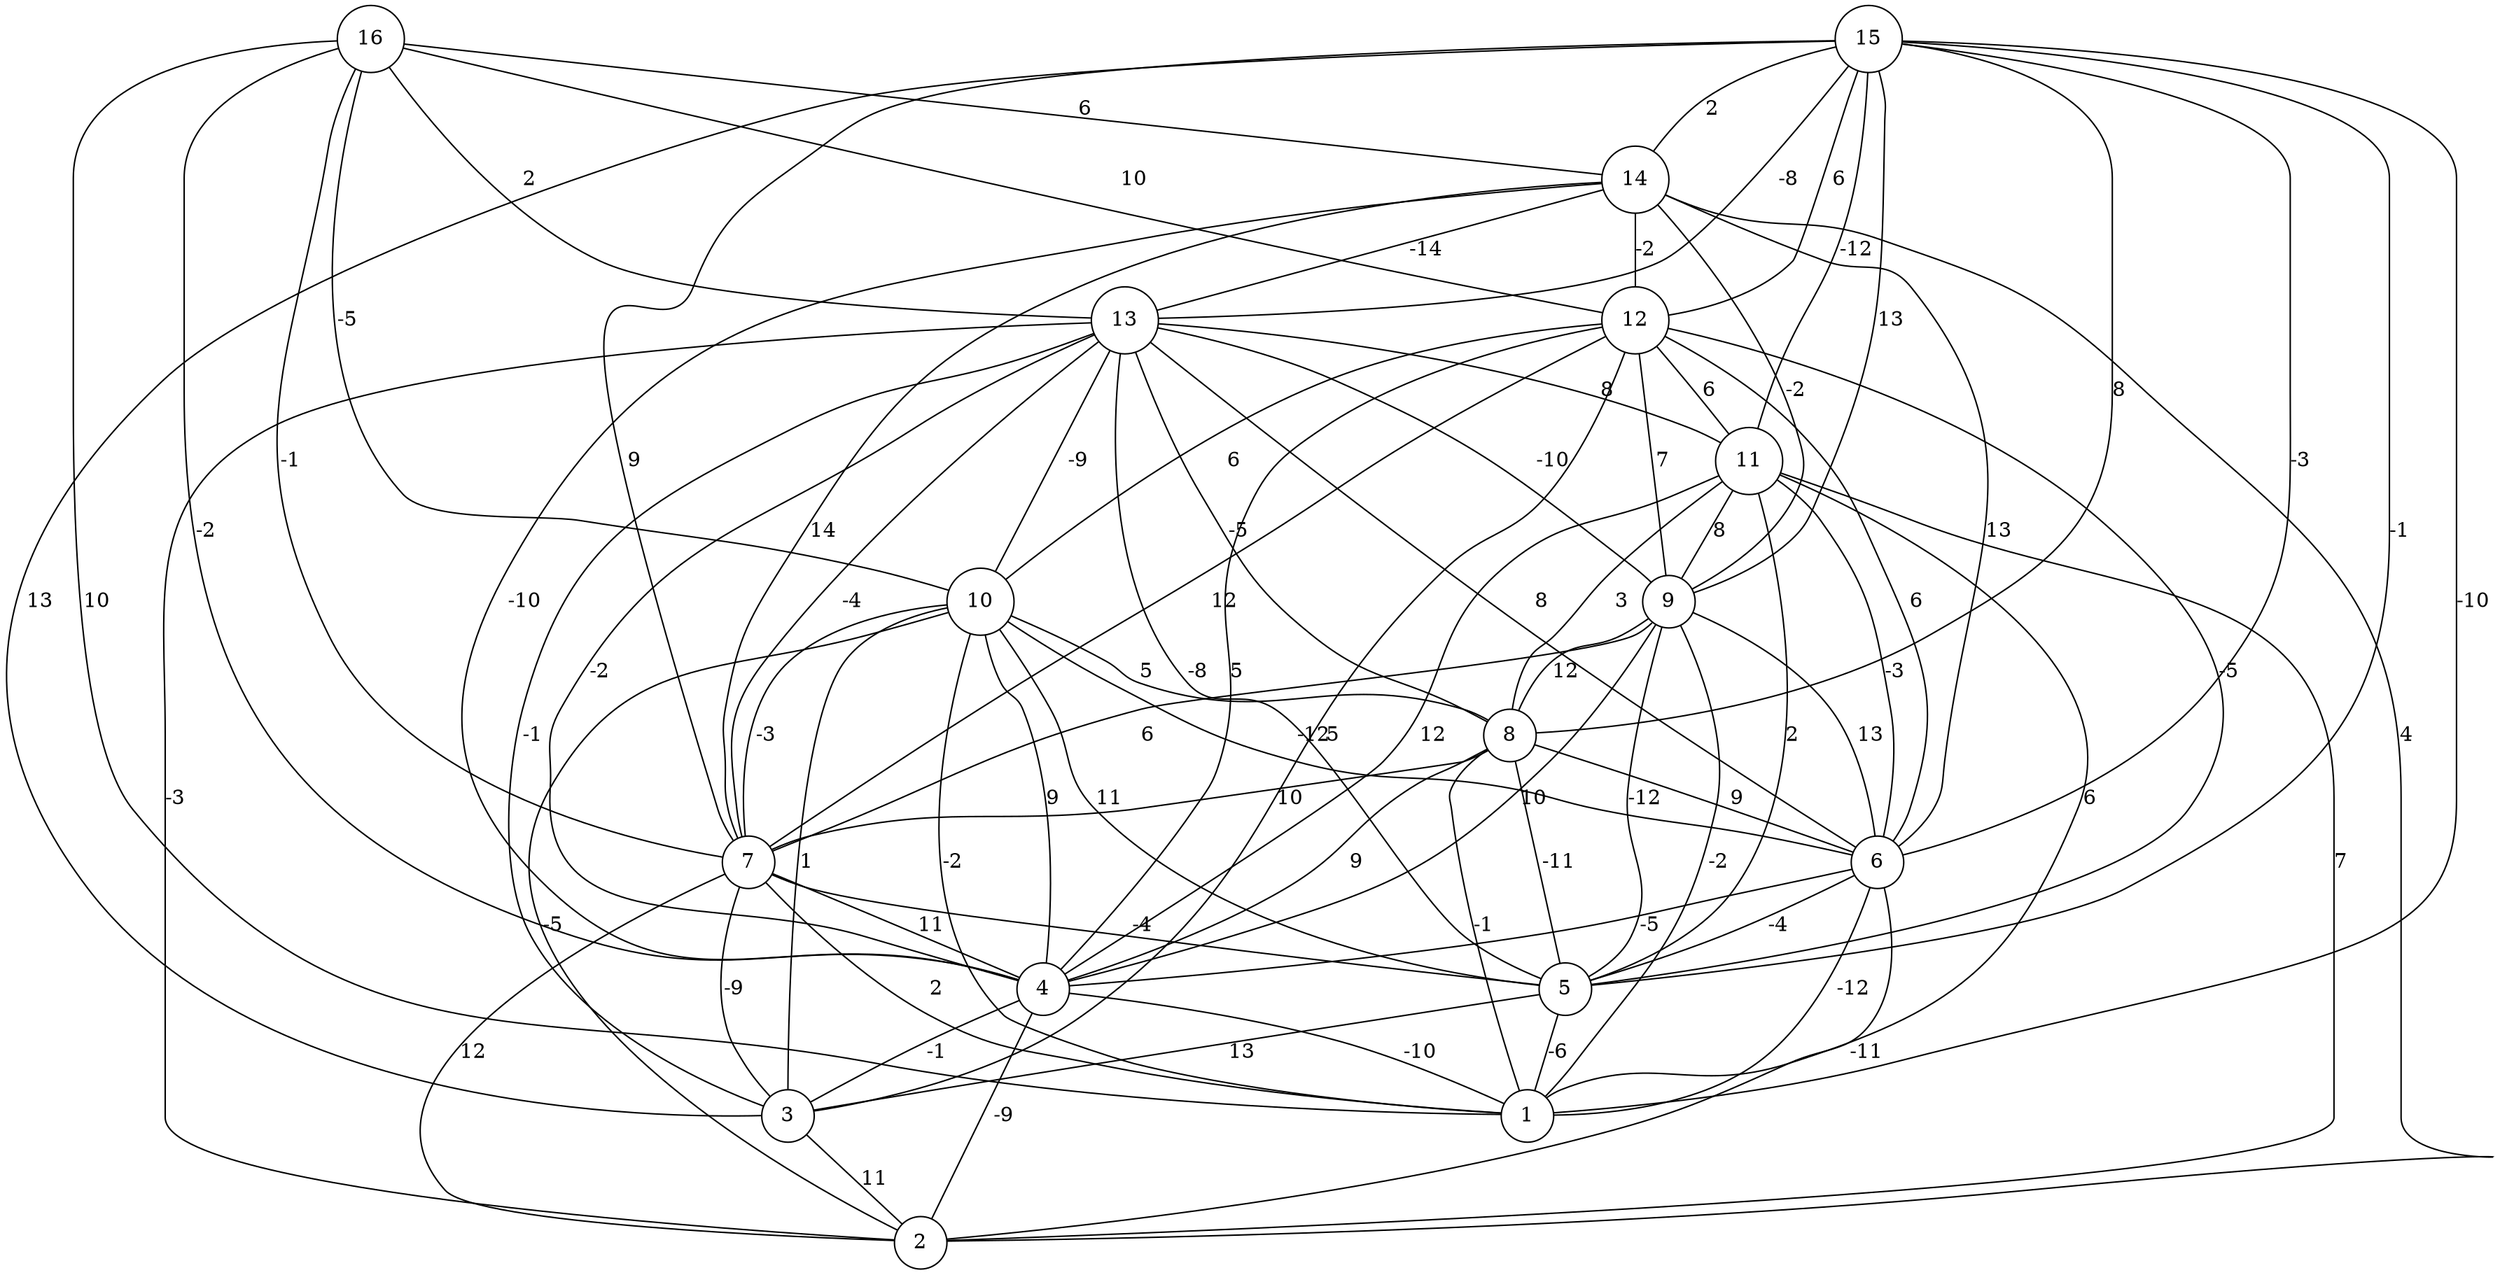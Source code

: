 graph { 
	 fontname="Helvetica,Arial,sans-serif" 
	 node [shape = circle]; 
	 16 -- 1 [label = "10"];
	 16 -- 4 [label = "-2"];
	 16 -- 7 [label = "-1"];
	 16 -- 10 [label = "-5"];
	 16 -- 12 [label = "10"];
	 16 -- 13 [label = "2"];
	 16 -- 14 [label = "6"];
	 15 -- 1 [label = "-10"];
	 15 -- 3 [label = "13"];
	 15 -- 5 [label = "-1"];
	 15 -- 6 [label = "-3"];
	 15 -- 7 [label = "9"];
	 15 -- 8 [label = "8"];
	 15 -- 9 [label = "13"];
	 15 -- 11 [label = "-12"];
	 15 -- 12 [label = "6"];
	 15 -- 13 [label = "-8"];
	 15 -- 14 [label = "2"];
	 14 -- 2 [label = "4"];
	 14 -- 4 [label = "-10"];
	 14 -- 6 [label = "13"];
	 14 -- 7 [label = "14"];
	 14 -- 9 [label = "-2"];
	 14 -- 12 [label = "-2"];
	 14 -- 13 [label = "-14"];
	 13 -- 2 [label = "-3"];
	 13 -- 3 [label = "-1"];
	 13 -- 4 [label = "-2"];
	 13 -- 5 [label = "-8"];
	 13 -- 6 [label = "8"];
	 13 -- 7 [label = "-4"];
	 13 -- 8 [label = "-5"];
	 13 -- 9 [label = "-10"];
	 13 -- 10 [label = "-9"];
	 13 -- 11 [label = "8"];
	 12 -- 3 [label = "5"];
	 12 -- 4 [label = "5"];
	 12 -- 5 [label = "-5"];
	 12 -- 6 [label = "6"];
	 12 -- 7 [label = "12"];
	 12 -- 9 [label = "7"];
	 12 -- 10 [label = "6"];
	 12 -- 11 [label = "6"];
	 11 -- 1 [label = "6"];
	 11 -- 2 [label = "7"];
	 11 -- 4 [label = "12"];
	 11 -- 5 [label = "2"];
	 11 -- 6 [label = "-3"];
	 11 -- 8 [label = "3"];
	 11 -- 9 [label = "8"];
	 10 -- 1 [label = "-2"];
	 10 -- 2 [label = "-5"];
	 10 -- 3 [label = "1"];
	 10 -- 4 [label = "9"];
	 10 -- 5 [label = "11"];
	 10 -- 6 [label = "-12"];
	 10 -- 7 [label = "-3"];
	 10 -- 8 [label = "5"];
	 9 -- 1 [label = "-2"];
	 9 -- 4 [label = "10"];
	 9 -- 5 [label = "-12"];
	 9 -- 6 [label = "13"];
	 9 -- 7 [label = "6"];
	 9 -- 8 [label = "12"];
	 8 -- 1 [label = "-1"];
	 8 -- 4 [label = "9"];
	 8 -- 5 [label = "-11"];
	 8 -- 6 [label = "9"];
	 8 -- 7 [label = "10"];
	 7 -- 1 [label = "2"];
	 7 -- 2 [label = "12"];
	 7 -- 3 [label = "-9"];
	 7 -- 4 [label = "11"];
	 7 -- 5 [label = "-4"];
	 6 -- 1 [label = "-12"];
	 6 -- 2 [label = "-11"];
	 6 -- 4 [label = "-5"];
	 6 -- 5 [label = "-4"];
	 5 -- 1 [label = "-6"];
	 5 -- 3 [label = "13"];
	 4 -- 1 [label = "-10"];
	 4 -- 2 [label = "-9"];
	 4 -- 3 [label = "-1"];
	 3 -- 2 [label = "11"];
	 1;
	 2;
	 3;
	 4;
	 5;
	 6;
	 7;
	 8;
	 9;
	 10;
	 11;
	 12;
	 13;
	 14;
	 15;
	 16;
}

